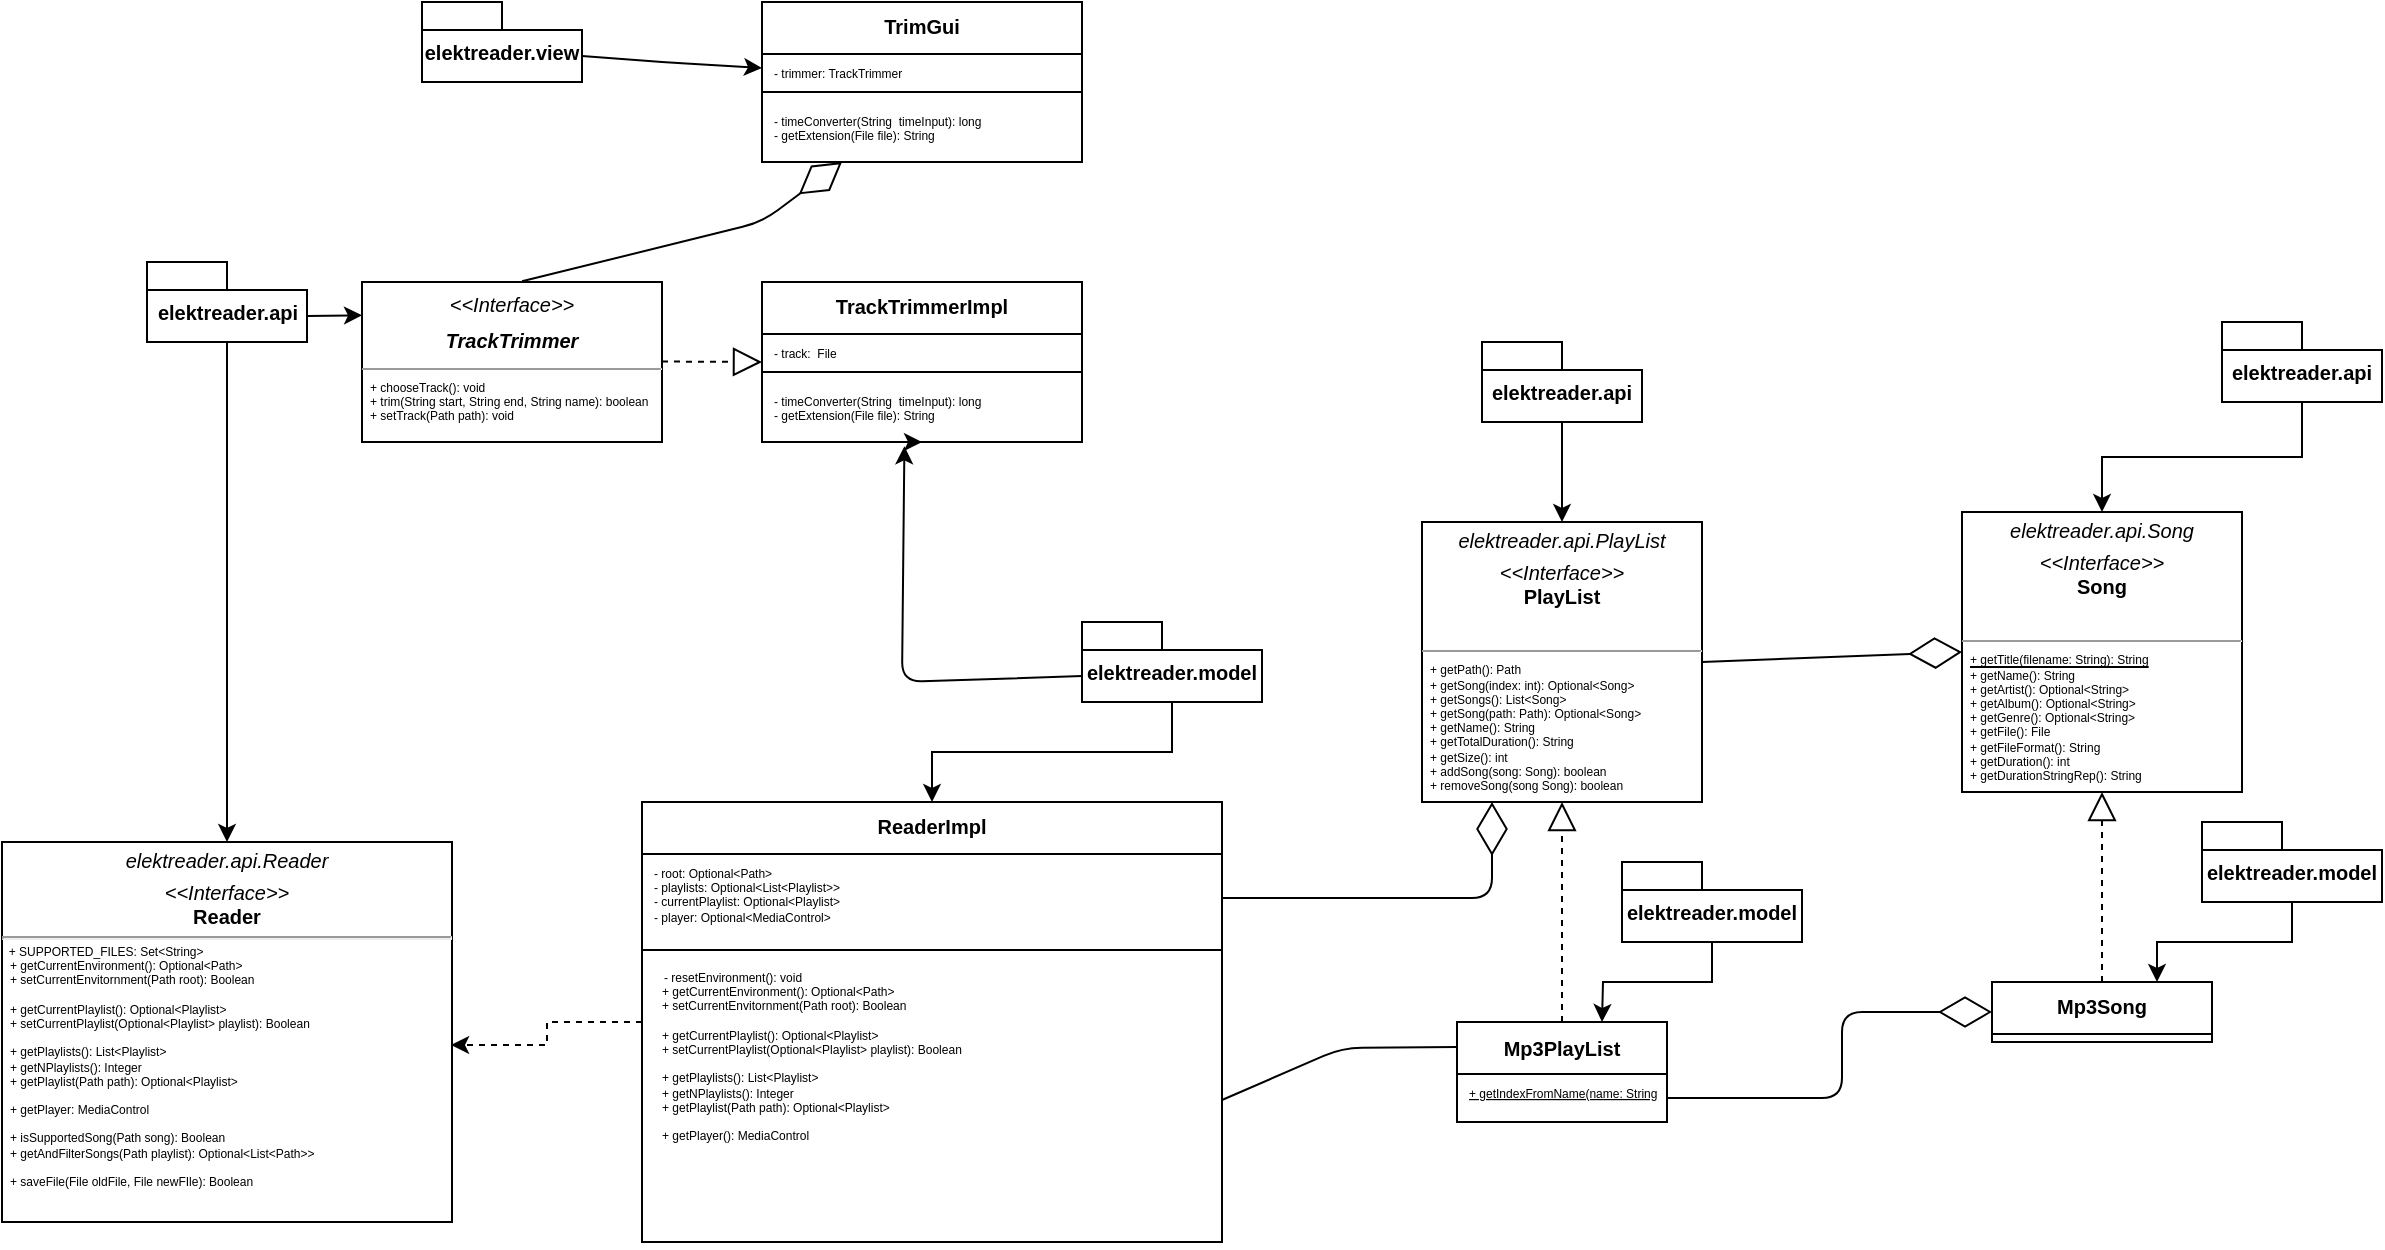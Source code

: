 <mxfile>
    <diagram name="Page-1" id="ecqLVog1buzcT9Wsd1fs">
        <mxGraphModel dx="796" dy="1535" grid="1" gridSize="10" guides="1" tooltips="1" connect="1" arrows="1" fold="1" page="1" pageScale="1" pageWidth="850" pageHeight="1100" math="0" shadow="0">
            <root>
                <mxCell id="0"/>
                <mxCell id="1" parent="0"/>
                <mxCell id="eDpFOvDPi3UEWpO-Dq-w-1" value="&lt;p style=&quot;margin: 4px 0px 0px; text-align: center; font-size: 10px;&quot;&gt;&lt;i style=&quot;&quot;&gt;&lt;font style=&quot;font-size: 10px;&quot;&gt;elektreader.api.Reader&lt;/font&gt;&lt;/i&gt;&lt;/p&gt;&lt;p style=&quot;margin: 4px 0px 0px; text-align: center; font-size: 10px;&quot;&gt;&lt;font style=&quot;font-size: 10px;&quot;&gt;&lt;i style=&quot;&quot;&gt;&amp;lt;&amp;lt;Interface&amp;gt;&amp;gt;&lt;/i&gt;&lt;br style=&quot;&quot;&gt;&lt;b style=&quot;&quot;&gt;Reader&lt;/b&gt;&lt;/font&gt;&lt;/p&gt;&lt;hr style=&quot;font-size: 6px;&quot;&gt;&amp;nbsp; + SUPPORTED_FILES: Set&amp;lt;String&amp;gt;&lt;br&gt;&lt;p style=&quot;margin: 0px 0px 0px 4px; font-size: 6px;&quot;&gt;&lt;span style=&quot;background-color: initial; font-size: 6px;&quot;&gt;+ getCurrentEnvironment(): Optional&amp;lt;Path&amp;gt;&lt;/span&gt;&lt;br style=&quot;font-size: 6px;&quot;&gt;&lt;/p&gt;&lt;p style=&quot;margin: 0px 0px 0px 4px; font-size: 6px;&quot;&gt;+ setCurrentEnvitornment(Path root): Boolean&lt;/p&gt;&lt;p style=&quot;margin: 0px 0px 0px 4px; font-size: 6px;&quot;&gt;&lt;span style=&quot;background-color: initial; font-size: 6px;&quot;&gt;&lt;br style=&quot;font-size: 6px;&quot;&gt;&lt;/span&gt;&lt;/p&gt;&lt;p style=&quot;margin: 0px 0px 0px 4px; font-size: 6px;&quot;&gt;+ getCurrentPlaylist(): Optional&amp;lt;Playlist&amp;gt;&lt;span style=&quot;background-color: initial; font-size: 6px;&quot;&gt;&lt;br style=&quot;font-size: 6px;&quot;&gt;&lt;/span&gt;&lt;/p&gt;&lt;p style=&quot;margin: 0px 0px 0px 4px; font-size: 6px;&quot;&gt;&lt;span style=&quot;background-color: initial; font-size: 6px;&quot;&gt;+ setCurrentPlaylist(Optional&amp;lt;Playlist&amp;gt; playlist): Boolean&lt;/span&gt;&lt;/p&gt;&lt;p style=&quot;margin: 0px 0px 0px 4px; font-size: 6px;&quot;&gt;&lt;br style=&quot;font-size: 6px;&quot;&gt;&lt;/p&gt;&lt;p style=&quot;margin: 0px 0px 0px 4px; font-size: 6px;&quot;&gt;+ getPlaylists(): List&amp;lt;Playlist&amp;gt;&lt;span style=&quot;background-color: initial; font-size: 6px;&quot;&gt;&lt;br style=&quot;font-size: 6px;&quot;&gt;&lt;/span&gt;&lt;/p&gt;&lt;p style=&quot;margin: 0px 0px 0px 4px; font-size: 6px;&quot;&gt;+ getNPlaylists(): Integer&lt;/p&gt;&lt;p style=&quot;margin: 0px 0px 0px 4px; font-size: 6px;&quot;&gt;+ getPlaylist(Path path): Optional&amp;lt;Playlist&amp;gt;&lt;/p&gt;&lt;p style=&quot;margin: 0px 0px 0px 4px; font-size: 6px;&quot;&gt;&lt;br style=&quot;font-size: 6px;&quot;&gt;&lt;/p&gt;&lt;p style=&quot;margin: 0px 0px 0px 4px; font-size: 6px;&quot;&gt;+ getPlayer: MediaControl&lt;/p&gt;&lt;p style=&quot;margin: 0px 0px 0px 4px; font-size: 6px;&quot;&gt;&lt;br style=&quot;font-size: 6px;&quot;&gt;&lt;/p&gt;&lt;p style=&quot;margin: 0px 0px 0px 4px; font-size: 6px;&quot;&gt;+ isSupportedSong(Path song): Boolean&lt;/p&gt;&lt;p style=&quot;margin: 0px 0px 0px 4px; font-size: 6px;&quot;&gt;+ getAndFilterSongs(Path playlist): Optional&amp;lt;List&amp;lt;Path&amp;gt;&amp;gt;&lt;/p&gt;&lt;p style=&quot;margin: 0px 0px 0px 4px; font-size: 6px;&quot;&gt;&lt;br&gt;&lt;/p&gt;&lt;p style=&quot;margin: 0px 0px 0px 4px; font-size: 6px;&quot;&gt;+ saveFile(File oldFile, File newFIle): Boolean&lt;/p&gt;" style="verticalAlign=top;align=left;overflow=fill;fontSize=6;fontFamily=Helvetica;html=1;whiteSpace=wrap;" parent="1" vertex="1">
                    <mxGeometry x="30" y="150" width="225" height="190" as="geometry"/>
                </mxCell>
                <mxCell id="eDpFOvDPi3UEWpO-Dq-w-11" style="edgeStyle=orthogonalEdgeStyle;rounded=0;orthogonalLoop=1;jettySize=auto;html=1;exitX=0.5;exitY=1;exitDx=0;exitDy=0;exitPerimeter=0;" parent="1" source="eDpFOvDPi3UEWpO-Dq-w-2" target="eDpFOvDPi3UEWpO-Dq-w-1" edge="1">
                    <mxGeometry relative="1" as="geometry"/>
                </mxCell>
                <mxCell id="53" style="edgeStyle=none;html=1;exitX=0;exitY=0;exitDx=80;exitDy=27;exitPerimeter=0;entryX=0;entryY=0.208;entryDx=0;entryDy=0;entryPerimeter=0;fontSize=10;" parent="1" source="eDpFOvDPi3UEWpO-Dq-w-2" target="37" edge="1">
                    <mxGeometry relative="1" as="geometry"/>
                </mxCell>
                <mxCell id="eDpFOvDPi3UEWpO-Dq-w-2" value="elektreader.api" style="shape=folder;fontStyle=1;spacingTop=10;tabWidth=40;tabHeight=14;tabPosition=left;html=1;whiteSpace=wrap;fontSize=10;" parent="1" vertex="1">
                    <mxGeometry x="102.5" y="-140" width="80" height="40" as="geometry"/>
                </mxCell>
                <mxCell id="eDpFOvDPi3UEWpO-Dq-w-9" style="edgeStyle=orthogonalEdgeStyle;rounded=0;orthogonalLoop=1;jettySize=auto;html=1;exitX=0.5;exitY=1;exitDx=0;exitDy=0;exitPerimeter=0;entryX=0.5;entryY=0;entryDx=0;entryDy=0;" parent="1" source="eDpFOvDPi3UEWpO-Dq-w-4" target="eDpFOvDPi3UEWpO-Dq-w-5" edge="1">
                    <mxGeometry relative="1" as="geometry"/>
                </mxCell>
                <mxCell id="55" style="edgeStyle=none;html=1;exitX=0;exitY=0;exitDx=0;exitDy=27;exitPerimeter=0;fontSize=10;entryX=0.445;entryY=1.071;entryDx=0;entryDy=0;entryPerimeter=0;" parent="1" source="eDpFOvDPi3UEWpO-Dq-w-4" target="51" edge="1">
                    <mxGeometry relative="1" as="geometry">
                        <mxPoint x="480" y="67" as="targetPoint"/>
                        <Array as="points">
                            <mxPoint x="480" y="70"/>
                        </Array>
                    </mxGeometry>
                </mxCell>
                <mxCell id="eDpFOvDPi3UEWpO-Dq-w-4" value="&lt;font style=&quot;font-size: 10px;&quot;&gt;elektreader.model&lt;/font&gt;" style="shape=folder;fontStyle=1;spacingTop=10;tabWidth=40;tabHeight=14;tabPosition=left;html=1;whiteSpace=wrap;fontSize=8;" parent="1" vertex="1">
                    <mxGeometry x="570" y="40" width="90" height="40" as="geometry"/>
                </mxCell>
                <mxCell id="eDpFOvDPi3UEWpO-Dq-w-5" value="&lt;font style=&quot;font-size: 10px;&quot;&gt;ReaderImpl&lt;/font&gt;" style="swimlane;fontStyle=1;align=center;verticalAlign=top;childLayout=stackLayout;horizontal=1;startSize=26;horizontalStack=0;resizeParent=1;resizeParentMax=0;resizeLast=0;collapsible=1;marginBottom=0;whiteSpace=wrap;html=1;fontSize=6;" parent="1" vertex="1">
                    <mxGeometry x="350" y="130" width="290" height="220" as="geometry"/>
                </mxCell>
                <mxCell id="eDpFOvDPi3UEWpO-Dq-w-6" value="- root: Optional&amp;lt;Path&amp;gt;&lt;br style=&quot;font-size: 6px;&quot;&gt;- playlists: Optional&amp;lt;List&amp;lt;Playlist&amp;gt;&amp;gt;&lt;br style=&quot;font-size: 6px;&quot;&gt;- currentPlaylist: Optional&amp;lt;Playlist&amp;gt;&lt;br style=&quot;font-size: 6px;&quot;&gt;- player: Optional&amp;lt;MediaControl&amp;gt;" style="text;strokeColor=none;fillColor=none;align=left;verticalAlign=top;spacingLeft=4;spacingRight=4;overflow=hidden;rotatable=0;points=[[0,0.5],[1,0.5]];portConstraint=eastwest;whiteSpace=wrap;html=1;fontSize=6;" parent="eDpFOvDPi3UEWpO-Dq-w-5" vertex="1">
                    <mxGeometry y="26" width="290" height="44" as="geometry"/>
                </mxCell>
                <mxCell id="eDpFOvDPi3UEWpO-Dq-w-7" value="" style="line;strokeWidth=1;fillColor=none;align=left;verticalAlign=middle;spacingTop=-1;spacingLeft=3;spacingRight=3;rotatable=0;labelPosition=right;points=[];portConstraint=eastwest;strokeColor=inherit;fontSize=6;" parent="eDpFOvDPi3UEWpO-Dq-w-5" vertex="1">
                    <mxGeometry y="70" width="290" height="8" as="geometry"/>
                </mxCell>
                <mxCell id="eDpFOvDPi3UEWpO-Dq-w-8" value="&amp;nbsp; &amp;nbsp;- resetEnvironment(): void&lt;br style=&quot;font-size: 6px;&quot;&gt;&lt;p style=&quot;border-color: var(--border-color); font-size: 6px; margin: 0px 0px 0px 4px;&quot;&gt;+ getCurrentEnvironment(): Optional&amp;lt;Path&amp;gt;&lt;br style=&quot;border-color: var(--border-color); font-size: 6px;&quot;&gt;&lt;/p&gt;&lt;p style=&quot;border-color: var(--border-color); font-size: 6px; margin: 0px 0px 0px 4px;&quot;&gt;+ setCurrentEnvitornment(Path root): Boolean&lt;/p&gt;&lt;p style=&quot;border-color: var(--border-color); font-size: 6px; margin: 0px 0px 0px 4px;&quot;&gt;&lt;br style=&quot;border-color: var(--border-color); font-size: 6px;&quot;&gt;&lt;/p&gt;&lt;p style=&quot;border-color: var(--border-color); font-size: 6px; margin: 0px 0px 0px 4px;&quot;&gt;+ getCurrentPlaylist(): Optional&amp;lt;Playlist&amp;gt;&lt;span style=&quot;border-color: var(--border-color); background-color: initial; font-size: 6px;&quot;&gt;&lt;br style=&quot;border-color: var(--border-color); font-size: 6px;&quot;&gt;&lt;/span&gt;&lt;/p&gt;&lt;p style=&quot;border-color: var(--border-color); font-size: 6px; margin: 0px 0px 0px 4px;&quot;&gt;&lt;span style=&quot;border-color: var(--border-color); background-color: initial; font-size: 6px;&quot;&gt;+ setCurrentPlaylist(Optional&amp;lt;Playlist&amp;gt; playlist): Boolean&lt;/span&gt;&lt;/p&gt;&lt;p style=&quot;border-color: var(--border-color); font-size: 6px; margin: 0px 0px 0px 4px;&quot;&gt;&lt;br style=&quot;border-color: var(--border-color); font-size: 6px;&quot;&gt;&lt;/p&gt;&lt;p style=&quot;border-color: var(--border-color); font-size: 6px; margin: 0px 0px 0px 4px;&quot;&gt;+ getPlaylists(): List&amp;lt;Playlist&amp;gt;&lt;span style=&quot;border-color: var(--border-color); background-color: initial; font-size: 6px;&quot;&gt;&lt;br style=&quot;border-color: var(--border-color); font-size: 6px;&quot;&gt;&lt;/span&gt;&lt;/p&gt;&lt;p style=&quot;border-color: var(--border-color); font-size: 6px; margin: 0px 0px 0px 4px;&quot;&gt;+ getNPlaylists(): Integer&lt;/p&gt;&lt;p style=&quot;border-color: var(--border-color); font-size: 6px; margin: 0px 0px 0px 4px;&quot;&gt;+ getPlaylist(Path path): Optional&amp;lt;Playlist&amp;gt;&lt;/p&gt;&lt;p style=&quot;border-color: var(--border-color); font-size: 6px; margin: 0px 0px 0px 4px;&quot;&gt;&lt;br style=&quot;border-color: var(--border-color); font-size: 6px;&quot;&gt;&lt;/p&gt;&lt;p style=&quot;border-color: var(--border-color); font-size: 6px; margin: 0px 0px 0px 4px;&quot;&gt;+ getPlayer(): MediaControl&lt;br&gt;&lt;/p&gt;" style="text;strokeColor=none;fillColor=none;align=left;verticalAlign=top;spacingLeft=4;spacingRight=4;overflow=hidden;rotatable=0;points=[[0,0.5],[1,0.5]];portConstraint=eastwest;whiteSpace=wrap;html=1;fontSize=6;" parent="eDpFOvDPi3UEWpO-Dq-w-5" vertex="1">
                    <mxGeometry y="78" width="290" height="142" as="geometry"/>
                </mxCell>
                <mxCell id="eDpFOvDPi3UEWpO-Dq-w-10" style="edgeStyle=orthogonalEdgeStyle;rounded=0;orthogonalLoop=1;jettySize=auto;html=1;entryX=0.998;entryY=0.534;entryDx=0;entryDy=0;entryPerimeter=0;dashed=1;" parent="1" source="eDpFOvDPi3UEWpO-Dq-w-5" target="eDpFOvDPi3UEWpO-Dq-w-1" edge="1">
                    <mxGeometry relative="1" as="geometry"/>
                </mxCell>
                <mxCell id="11" value="&lt;p style=&quot;margin: 4px 0px 0px; text-align: center; font-size: 10px;&quot;&gt;&lt;i style=&quot;&quot;&gt;&lt;font style=&quot;font-size: 10px;&quot;&gt;elektreader.api.PlayList&lt;/font&gt;&lt;/i&gt;&lt;/p&gt;&lt;p style=&quot;margin: 4px 0px 0px; text-align: center; font-size: 10px;&quot;&gt;&lt;font style=&quot;font-size: 10px;&quot;&gt;&lt;i style=&quot;&quot;&gt;&amp;lt;&amp;lt;Interface&amp;gt;&amp;gt;&lt;/i&gt;&lt;br&gt;&lt;b style=&quot;&quot;&gt;PlayList&lt;/b&gt;&lt;/font&gt;&lt;/p&gt;&lt;p style=&quot;margin:0px;margin-left:4px;&quot;&gt;&lt;br&gt;&lt;/p&gt;&lt;hr size=&quot;1&quot;&gt;&lt;p style=&quot;margin: 0px 0px 0px 4px; font-size: 6px;&quot;&gt;&lt;font style=&quot;font-size: 6px;&quot;&gt;+ getPath(): Path&lt;/font&gt;&lt;/p&gt;&lt;p style=&quot;margin: 0px 0px 0px 4px; font-size: 6px;&quot;&gt;&lt;font style=&quot;font-size: 6px;&quot;&gt;+ getSong(index: int): Optional&amp;lt;Song&amp;gt;&lt;/font&gt;&lt;/p&gt;&lt;p style=&quot;margin: 0px 0px 0px 4px; font-size: 6px;&quot;&gt;&lt;font style=&quot;font-size: 6px;&quot;&gt;+ getSongs(): List&amp;lt;Song&amp;gt;&lt;/font&gt;&lt;/p&gt;&lt;p style=&quot;margin: 0px 0px 0px 4px; font-size: 6px;&quot;&gt;&lt;font style=&quot;font-size: 6px;&quot;&gt;+ getSong(path: Path): Optional&amp;lt;Song&amp;gt;&lt;/font&gt;&lt;/p&gt;&lt;p style=&quot;margin: 0px 0px 0px 4px; font-size: 6px;&quot;&gt;&lt;font style=&quot;font-size: 6px;&quot;&gt;+ getName(): String&lt;/font&gt;&lt;/p&gt;&lt;p style=&quot;margin: 0px 0px 0px 4px; font-size: 6px;&quot;&gt;&lt;font style=&quot;font-size: 6px;&quot;&gt;+ getTotalDuration(): String&lt;/font&gt;&lt;/p&gt;&lt;p style=&quot;margin: 0px 0px 0px 4px; font-size: 6px;&quot;&gt;&lt;font style=&quot;font-size: 6px;&quot;&gt;+ getSize(): int&lt;/font&gt;&lt;/p&gt;&lt;p style=&quot;margin: 0px 0px 0px 4px; font-size: 6px;&quot;&gt;&lt;font style=&quot;font-size: 6px;&quot;&gt;+ addSong(song: Song): boolean&lt;/font&gt;&lt;/p&gt;&lt;p style=&quot;margin: 0px 0px 0px 4px; font-size: 6px;&quot;&gt;&lt;font style=&quot;font-size: 6px;&quot;&gt;+ removeSong(song Song): boolean&lt;/font&gt;&lt;/p&gt;" style="verticalAlign=top;align=left;overflow=fill;fontSize=12;fontFamily=Helvetica;html=1;" parent="1" vertex="1">
                    <mxGeometry x="740" y="-10" width="140" height="140" as="geometry"/>
                </mxCell>
                <mxCell id="12" style="edgeStyle=orthogonalEdgeStyle;rounded=0;orthogonalLoop=1;jettySize=auto;html=1;exitX=0.5;exitY=1;exitDx=0;exitDy=0;exitPerimeter=0;entryX=0.5;entryY=0;entryDx=0;entryDy=0;" parent="1" source="13" target="11" edge="1">
                    <mxGeometry relative="1" as="geometry">
                        <mxPoint x="845" y="-90" as="targetPoint"/>
                    </mxGeometry>
                </mxCell>
                <mxCell id="13" value="elektreader.api" style="shape=folder;fontStyle=1;spacingTop=10;tabWidth=40;tabHeight=14;tabPosition=left;html=1;whiteSpace=wrap;fontSize=10;" parent="1" vertex="1">
                    <mxGeometry x="770" y="-100" width="80" height="40" as="geometry"/>
                </mxCell>
                <mxCell id="14" value="" style="endArrow=diamondThin;endFill=0;endSize=24;html=1;entryX=0.25;entryY=1;entryDx=0;entryDy=0;exitX=1;exitY=0.5;exitDx=0;exitDy=0;" parent="1" source="eDpFOvDPi3UEWpO-Dq-w-6" target="11" edge="1">
                    <mxGeometry width="160" relative="1" as="geometry">
                        <mxPoint x="650" y="190" as="sourcePoint"/>
                        <mxPoint x="810" y="190" as="targetPoint"/>
                        <Array as="points">
                            <mxPoint x="775" y="178"/>
                        </Array>
                    </mxGeometry>
                </mxCell>
                <mxCell id="15" value="" style="endArrow=diamondThin;endFill=0;endSize=24;html=1;entryX=0;entryY=0.5;entryDx=0;entryDy=0;exitX=1;exitY=0.5;exitDx=0;exitDy=0;" parent="1" source="11" target="17" edge="1">
                    <mxGeometry width="160" relative="1" as="geometry">
                        <mxPoint x="840" y="160" as="sourcePoint"/>
                        <mxPoint x="1000" y="160" as="targetPoint"/>
                    </mxGeometry>
                </mxCell>
                <mxCell id="17" value="&lt;p style=&quot;margin: 4px 0px 0px; text-align: center; font-size: 10px;&quot;&gt;&lt;i style=&quot;&quot;&gt;&lt;font style=&quot;font-size: 10px;&quot;&gt;elektreader.api.Song&lt;/font&gt;&lt;/i&gt;&lt;/p&gt;&lt;p style=&quot;margin: 4px 0px 0px; text-align: center; font-size: 10px;&quot;&gt;&lt;font style=&quot;font-size: 10px;&quot;&gt;&lt;i style=&quot;&quot;&gt;&amp;lt;&amp;lt;Interface&amp;gt;&amp;gt;&lt;/i&gt;&lt;br&gt;&lt;b&gt;Song&lt;/b&gt;&lt;/font&gt;&lt;/p&gt;&lt;p style=&quot;margin:0px;margin-left:4px;&quot;&gt;&lt;br&gt;&lt;/p&gt;&lt;hr size=&quot;1&quot;&gt;&lt;p style=&quot;margin: 0px 0px 0px 4px; font-size: 6px;&quot;&gt;&lt;font style=&quot;font-size: 6px;&quot;&gt;&lt;u&gt;+ getTitle(filename: String): String&lt;/u&gt;&lt;/font&gt;&lt;/p&gt;&lt;p style=&quot;margin: 0px 0px 0px 4px; font-size: 6px;&quot;&gt;&lt;font style=&quot;font-size: 6px;&quot;&gt;+ getName(): String&lt;/font&gt;&lt;/p&gt;&lt;p style=&quot;margin: 0px 0px 0px 4px; font-size: 6px;&quot;&gt;&lt;font style=&quot;font-size: 6px;&quot;&gt;+ getArtist(): Optional&amp;lt;String&amp;gt;&lt;/font&gt;&lt;/p&gt;&lt;p style=&quot;margin: 0px 0px 0px 4px; font-size: 6px;&quot;&gt;&lt;font style=&quot;font-size: 6px;&quot;&gt;+ getAlbum(): Optional&amp;lt;String&amp;gt;&lt;/font&gt;&lt;/p&gt;&lt;p style=&quot;margin: 0px 0px 0px 4px; font-size: 6px;&quot;&gt;&lt;font style=&quot;font-size: 6px;&quot;&gt;+ getGenre(): Optional&amp;lt;String&amp;gt;&lt;/font&gt;&lt;/p&gt;&lt;p style=&quot;margin: 0px 0px 0px 4px; font-size: 6px;&quot;&gt;+ getFile(): File&lt;/p&gt;&lt;p style=&quot;margin: 0px 0px 0px 4px; font-size: 6px;&quot;&gt;+ getFileFormat(): String&lt;/p&gt;&lt;p style=&quot;margin: 0px 0px 0px 4px; font-size: 6px;&quot;&gt;+ getDuration(): int&lt;/p&gt;&lt;p style=&quot;margin: 0px 0px 0px 4px; font-size: 6px;&quot;&gt;+ getDurationStringRep(): String&lt;/p&gt;&lt;p style=&quot;margin: 0px 0px 0px 4px; font-size: 6px;&quot;&gt;&lt;br&gt;&lt;/p&gt;" style="verticalAlign=top;align=left;overflow=fill;fontSize=12;fontFamily=Helvetica;html=1;" parent="1" vertex="1">
                    <mxGeometry x="1010" y="-15" width="140" height="140" as="geometry"/>
                </mxCell>
                <mxCell id="18" style="edgeStyle=orthogonalEdgeStyle;rounded=0;orthogonalLoop=1;jettySize=auto;html=1;exitX=0.5;exitY=1;exitDx=0;exitDy=0;exitPerimeter=0;entryX=0.5;entryY=0;entryDx=0;entryDy=0;" parent="1" source="19" target="17" edge="1">
                    <mxGeometry relative="1" as="geometry">
                        <mxPoint x="1215" y="-100" as="targetPoint"/>
                    </mxGeometry>
                </mxCell>
                <mxCell id="19" value="elektreader.api" style="shape=folder;fontStyle=1;spacingTop=10;tabWidth=40;tabHeight=14;tabPosition=left;html=1;whiteSpace=wrap;fontSize=10;" parent="1" vertex="1">
                    <mxGeometry x="1140" y="-110" width="80" height="40" as="geometry"/>
                </mxCell>
                <mxCell id="20" value="" style="endArrow=block;dashed=1;endFill=0;endSize=12;html=1;fontSize=10;entryX=0.5;entryY=1;entryDx=0;entryDy=0;exitX=0.5;exitY=0;exitDx=0;exitDy=0;" parent="1" source="22" target="11" edge="1">
                    <mxGeometry width="160" relative="1" as="geometry">
                        <mxPoint x="810" y="230" as="sourcePoint"/>
                        <mxPoint x="810" y="150" as="targetPoint"/>
                    </mxGeometry>
                </mxCell>
                <mxCell id="21" value="" style="endArrow=block;dashed=1;endFill=0;endSize=12;html=1;fontSize=10;entryX=0.5;entryY=1;entryDx=0;entryDy=0;exitX=0.5;exitY=0;exitDx=0;exitDy=0;" parent="1" source="29" target="17" edge="1">
                    <mxGeometry width="160" relative="1" as="geometry">
                        <mxPoint x="1080" y="210" as="sourcePoint"/>
                        <mxPoint x="1079.58" y="140" as="targetPoint"/>
                    </mxGeometry>
                </mxCell>
                <mxCell id="22" value="Mp3PlayList" style="swimlane;fontStyle=1;childLayout=stackLayout;horizontal=1;startSize=26;fillColor=none;horizontalStack=0;resizeParent=1;resizeParentMax=0;resizeLast=0;collapsible=1;marginBottom=0;fontSize=10;" parent="1" vertex="1">
                    <mxGeometry x="757.5" y="240" width="105" height="50" as="geometry">
                        <mxRectangle x="757.5" y="240" width="100" height="30" as="alternateBounds"/>
                    </mxGeometry>
                </mxCell>
                <mxCell id="23" value="+ getIndexFromName(name: String) " style="text;strokeColor=none;fillColor=none;align=left;verticalAlign=top;spacingLeft=4;spacingRight=4;overflow=hidden;rotatable=0;points=[[0,0.5],[1,0.5]];portConstraint=eastwest;fontSize=6;fontStyle=4" parent="22" vertex="1">
                    <mxGeometry y="26" width="105" height="24" as="geometry"/>
                </mxCell>
                <mxCell id="27" style="edgeStyle=orthogonalEdgeStyle;rounded=0;orthogonalLoop=1;jettySize=auto;html=1;exitX=0.5;exitY=1;exitDx=0;exitDy=0;exitPerimeter=0;entryX=0.5;entryY=0;entryDx=0;entryDy=0;" parent="1" source="28" edge="1">
                    <mxGeometry relative="1" as="geometry">
                        <mxPoint x="830" y="240" as="targetPoint"/>
                    </mxGeometry>
                </mxCell>
                <mxCell id="28" value="&lt;font style=&quot;font-size: 10px;&quot;&gt;elektreader.model&lt;/font&gt;" style="shape=folder;fontStyle=1;spacingTop=10;tabWidth=40;tabHeight=14;tabPosition=left;html=1;whiteSpace=wrap;fontSize=8;" parent="1" vertex="1">
                    <mxGeometry x="840" y="160" width="90" height="40" as="geometry"/>
                </mxCell>
                <mxCell id="29" value="Mp3Song" style="swimlane;fontStyle=1;align=center;verticalAlign=top;childLayout=stackLayout;horizontal=1;startSize=26;horizontalStack=0;resizeParent=1;resizeParentMax=0;resizeLast=0;collapsible=1;marginBottom=0;fontSize=10;" parent="1" vertex="1">
                    <mxGeometry x="1025" y="220" width="110" height="30" as="geometry">
                        <mxRectangle x="1025" y="220" width="90" height="30" as="alternateBounds"/>
                    </mxGeometry>
                </mxCell>
                <mxCell id="33" style="edgeStyle=orthogonalEdgeStyle;rounded=0;orthogonalLoop=1;jettySize=auto;html=1;exitX=0.5;exitY=1;exitDx=0;exitDy=0;exitPerimeter=0;entryX=0.75;entryY=0;entryDx=0;entryDy=0;" parent="1" source="34" target="29" edge="1">
                    <mxGeometry relative="1" as="geometry">
                        <mxPoint x="1120" y="220" as="targetPoint"/>
                    </mxGeometry>
                </mxCell>
                <mxCell id="34" value="&lt;font style=&quot;font-size: 10px;&quot;&gt;elektreader.model&lt;/font&gt;" style="shape=folder;fontStyle=1;spacingTop=10;tabWidth=40;tabHeight=14;tabPosition=left;html=1;whiteSpace=wrap;fontSize=8;" parent="1" vertex="1">
                    <mxGeometry x="1130" y="140" width="90" height="40" as="geometry"/>
                </mxCell>
                <mxCell id="35" value="" style="endArrow=diamondThin;endFill=0;endSize=24;html=1;fontSize=10;entryX=0;entryY=0.5;entryDx=0;entryDy=0;exitX=1;exitY=0.5;exitDx=0;exitDy=0;" parent="1" source="23" target="29" edge="1">
                    <mxGeometry width="160" relative="1" as="geometry">
                        <mxPoint x="880" y="280" as="sourcePoint"/>
                        <mxPoint x="1040" y="280" as="targetPoint"/>
                        <Array as="points">
                            <mxPoint x="950" y="278"/>
                            <mxPoint x="950" y="235"/>
                        </Array>
                    </mxGeometry>
                </mxCell>
                <mxCell id="36" value="" style="endArrow=none;html=1;fontSize=10;entryX=0;entryY=0.25;entryDx=0;entryDy=0;exitX=1;exitY=0.5;exitDx=0;exitDy=0;" parent="1" source="eDpFOvDPi3UEWpO-Dq-w-8" target="22" edge="1">
                    <mxGeometry width="50" height="50" relative="1" as="geometry">
                        <mxPoint x="660" y="290" as="sourcePoint"/>
                        <mxPoint x="710" y="240" as="targetPoint"/>
                        <Array as="points">
                            <mxPoint x="700" y="253"/>
                        </Array>
                    </mxGeometry>
                </mxCell>
                <mxCell id="37" value="&lt;p style=&quot;margin:0px;margin-top:4px;text-align:center;&quot;&gt;&lt;font style=&quot;font-size: 10px;&quot;&gt;&lt;i&gt;&amp;lt;&amp;lt;Interface&amp;gt;&amp;gt;&lt;/i&gt;&lt;br&gt;&lt;/font&gt;&lt;/p&gt;&lt;p style=&quot;margin:0px;margin-top:4px;text-align:center;&quot;&gt;&lt;span style=&quot;font-size: 10px;&quot;&gt;&lt;b&gt;&lt;i&gt;TrackTrimmer&lt;/i&gt;&lt;/b&gt;&lt;/span&gt;&lt;/p&gt;&lt;hr size=&quot;1&quot;&gt;&lt;p style=&quot;margin: 0px 0px 0px 4px; font-size: 6px;&quot;&gt;+ chooseTrack(): void&lt;br&gt;+ trim(String start, String end, String name): boolean&lt;/p&gt;&lt;p style=&quot;margin: 0px 0px 0px 4px; font-size: 6px;&quot;&gt;+ setTrack(Path path): void&lt;/p&gt;" style="verticalAlign=top;align=left;overflow=fill;fontSize=12;fontFamily=Helvetica;html=1;" parent="1" vertex="1">
                    <mxGeometry x="210" y="-130" width="150" height="80" as="geometry"/>
                </mxCell>
                <mxCell id="48" value="TrackTrimmerImpl" style="swimlane;fontStyle=1;align=center;verticalAlign=top;childLayout=stackLayout;horizontal=1;startSize=26;horizontalStack=0;resizeParent=1;resizeParentMax=0;resizeLast=0;collapsible=1;marginBottom=0;fontSize=10;" parent="1" vertex="1">
                    <mxGeometry x="410" y="-130" width="160" height="80" as="geometry"/>
                </mxCell>
                <mxCell id="49" value="- track:  File" style="text;strokeColor=none;fillColor=none;align=left;verticalAlign=top;spacingLeft=4;spacingRight=4;overflow=hidden;rotatable=0;points=[[0,0.5],[1,0.5]];portConstraint=eastwest;fontSize=6;" parent="48" vertex="1">
                    <mxGeometry y="26" width="160" height="14" as="geometry"/>
                </mxCell>
                <mxCell id="50" value="" style="line;strokeWidth=1;fillColor=none;align=left;verticalAlign=middle;spacingTop=-1;spacingLeft=3;spacingRight=3;rotatable=0;labelPosition=right;points=[];portConstraint=eastwest;strokeColor=inherit;fontSize=6;" parent="48" vertex="1">
                    <mxGeometry y="40" width="160" height="10" as="geometry"/>
                </mxCell>
                <mxCell id="51" value="- timeConverter(String  timeInput): long&#10;- getExtension(File file): String" style="text;strokeColor=none;fillColor=none;align=left;verticalAlign=top;spacingLeft=4;spacingRight=4;overflow=hidden;rotatable=0;points=[[0,0.5],[1,0.5]];portConstraint=eastwest;fontSize=6;" parent="48" vertex="1">
                    <mxGeometry y="50" width="160" height="30" as="geometry"/>
                </mxCell>
                <mxCell id="54" value="" style="endArrow=block;dashed=1;endFill=0;endSize=12;html=1;fontSize=10;" parent="1" edge="1">
                    <mxGeometry width="160" relative="1" as="geometry">
                        <mxPoint x="360" y="-90.23" as="sourcePoint"/>
                        <mxPoint x="410" y="-90" as="targetPoint"/>
                    </mxGeometry>
                </mxCell>
                <mxCell id="56" value="elektreader.view" style="shape=folder;fontStyle=1;spacingTop=10;tabWidth=40;tabHeight=14;tabPosition=left;html=1;whiteSpace=wrap;fontSize=10;" parent="1" vertex="1">
                    <mxGeometry x="240" y="-270" width="80" height="40" as="geometry"/>
                </mxCell>
                <mxCell id="57" value="TrimGui" style="swimlane;fontStyle=1;align=center;verticalAlign=top;childLayout=stackLayout;horizontal=1;startSize=26;horizontalStack=0;resizeParent=1;resizeParentMax=0;resizeLast=0;collapsible=1;marginBottom=0;fontSize=10;" parent="1" vertex="1">
                    <mxGeometry x="410" y="-270" width="160" height="80" as="geometry"/>
                </mxCell>
                <mxCell id="58" value="- trimmer: TrackTrimmer" style="text;strokeColor=none;fillColor=none;align=left;verticalAlign=top;spacingLeft=4;spacingRight=4;overflow=hidden;rotatable=0;points=[[0,0.5],[1,0.5]];portConstraint=eastwest;fontSize=6;" parent="57" vertex="1">
                    <mxGeometry y="26" width="160" height="14" as="geometry"/>
                </mxCell>
                <mxCell id="59" value="" style="line;strokeWidth=1;fillColor=none;align=left;verticalAlign=middle;spacingTop=-1;spacingLeft=3;spacingRight=3;rotatable=0;labelPosition=right;points=[];portConstraint=eastwest;strokeColor=inherit;fontSize=6;" parent="57" vertex="1">
                    <mxGeometry y="40" width="160" height="10" as="geometry"/>
                </mxCell>
                <mxCell id="60" value="- timeConverter(String  timeInput): long&#10;- getExtension(File file): String" style="text;strokeColor=none;fillColor=none;align=left;verticalAlign=top;spacingLeft=4;spacingRight=4;overflow=hidden;rotatable=0;points=[[0,0.5],[1,0.5]];portConstraint=eastwest;fontSize=6;" parent="57" vertex="1">
                    <mxGeometry y="50" width="160" height="30" as="geometry"/>
                </mxCell>
                <mxCell id="61" value="" style="endArrow=diamondThin;endFill=0;endSize=24;html=1;fontSize=10;entryX=0.25;entryY=1;entryDx=0;entryDy=0;entryPerimeter=0;" parent="1" target="60" edge="1">
                    <mxGeometry width="160" relative="1" as="geometry">
                        <mxPoint x="290" y="-130.33" as="sourcePoint"/>
                        <mxPoint x="450" y="-130.33" as="targetPoint"/>
                        <Array as="points">
                            <mxPoint x="410" y="-160"/>
                        </Array>
                    </mxGeometry>
                </mxCell>
                <mxCell id="62" style="edgeStyle=none;html=1;exitX=0;exitY=0;exitDx=80;exitDy=27;exitPerimeter=0;entryX=0;entryY=0.5;entryDx=0;entryDy=0;fontSize=10;" parent="1" source="56" target="58" edge="1">
                    <mxGeometry relative="1" as="geometry">
                        <mxPoint x="192.5" y="-103" as="sourcePoint"/>
                        <mxPoint x="220" y="-103.36" as="targetPoint"/>
                        <Array as="points">
                            <mxPoint x="360" y="-240"/>
                        </Array>
                    </mxGeometry>
                </mxCell>
                <mxCell id="63" value="" style="edgeStyle=none;orthogonalLoop=1;jettySize=auto;html=1;" edge="1" parent="1">
                    <mxGeometry width="80" relative="1" as="geometry">
                        <mxPoint x="410" y="-50" as="sourcePoint"/>
                        <mxPoint x="490" y="-50" as="targetPoint"/>
                        <Array as="points"/>
                    </mxGeometry>
                </mxCell>
            </root>
        </mxGraphModel>
    </diagram>
</mxfile>
